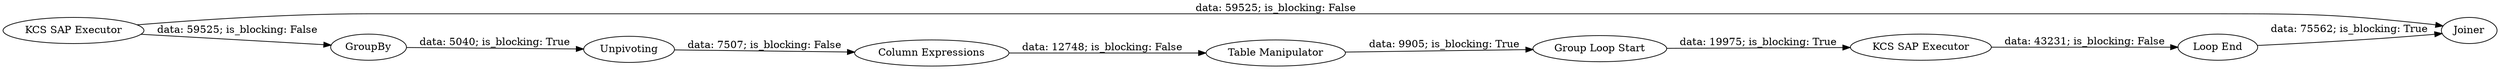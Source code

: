 digraph {
	"2516333618812836995_13" [label="Column Expressions"]
	"2516333618812836995_14" [label="KCS SAP Executor"]
	"2516333618812836995_8" [label=Joiner]
	"2516333618812836995_9" [label="Group Loop Start"]
	"2516333618812836995_12" [label=Unpivoting]
	"2516333618812836995_5" [label="Table Manipulator"]
	"2516333618812836995_10" [label="Loop End"]
	"2516333618812836995_11" [label=GroupBy]
	"2516333618812836995_1" [label="KCS SAP Executor"]
	"2516333618812836995_9" -> "2516333618812836995_14" [label="data: 19975; is_blocking: True"]
	"2516333618812836995_1" -> "2516333618812836995_11" [label="data: 59525; is_blocking: False"]
	"2516333618812836995_11" -> "2516333618812836995_12" [label="data: 5040; is_blocking: True"]
	"2516333618812836995_13" -> "2516333618812836995_5" [label="data: 12748; is_blocking: False"]
	"2516333618812836995_10" -> "2516333618812836995_8" [label="data: 75562; is_blocking: True"]
	"2516333618812836995_1" -> "2516333618812836995_8" [label="data: 59525; is_blocking: False"]
	"2516333618812836995_5" -> "2516333618812836995_9" [label="data: 9905; is_blocking: True"]
	"2516333618812836995_12" -> "2516333618812836995_13" [label="data: 7507; is_blocking: False"]
	"2516333618812836995_14" -> "2516333618812836995_10" [label="data: 43231; is_blocking: False"]
	rankdir=LR
}
